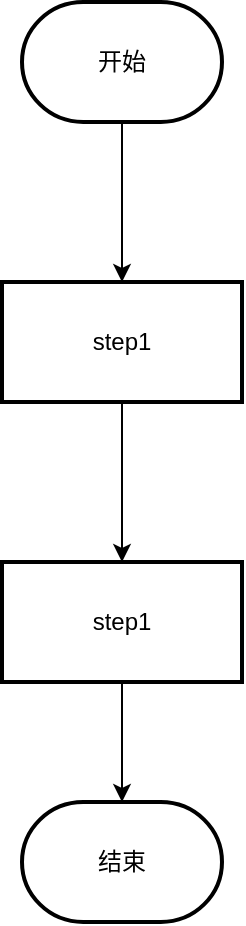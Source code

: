 <mxfile version="14.0.1" type="github">
  <diagram name="Page-1" id="74e2e168-ea6b-b213-b513-2b3c1d86103e">
    <mxGraphModel dx="1038" dy="588" grid="1" gridSize="10" guides="1" tooltips="1" connect="1" arrows="1" fold="1" page="1" pageScale="1" pageWidth="1100" pageHeight="850" background="#ffffff" math="0" shadow="0">
      <root>
        <mxCell id="0" />
        <mxCell id="1" parent="0" />
        <mxCell id="c1xv-bJrXVQKWUMEGjMt-4" value="" style="edgeStyle=orthogonalEdgeStyle;rounded=0;orthogonalLoop=1;jettySize=auto;html=1;" edge="1" parent="1" source="c1xv-bJrXVQKWUMEGjMt-2" target="c1xv-bJrXVQKWUMEGjMt-3">
          <mxGeometry relative="1" as="geometry" />
        </mxCell>
        <mxCell id="c1xv-bJrXVQKWUMEGjMt-2" value="开始" style="strokeWidth=2;html=1;shape=mxgraph.flowchart.terminator;whiteSpace=wrap;" vertex="1" parent="1">
          <mxGeometry x="240" y="120" width="100" height="60" as="geometry" />
        </mxCell>
        <mxCell id="c1xv-bJrXVQKWUMEGjMt-6" value="" style="edgeStyle=orthogonalEdgeStyle;rounded=0;orthogonalLoop=1;jettySize=auto;html=1;" edge="1" parent="1" source="c1xv-bJrXVQKWUMEGjMt-3" target="c1xv-bJrXVQKWUMEGjMt-5">
          <mxGeometry relative="1" as="geometry" />
        </mxCell>
        <mxCell id="c1xv-bJrXVQKWUMEGjMt-3" value="step1" style="whiteSpace=wrap;html=1;strokeWidth=2;" vertex="1" parent="1">
          <mxGeometry x="230" y="260" width="120" height="60" as="geometry" />
        </mxCell>
        <mxCell id="c1xv-bJrXVQKWUMEGjMt-10" value="" style="edgeStyle=orthogonalEdgeStyle;rounded=0;orthogonalLoop=1;jettySize=auto;html=1;" edge="1" parent="1" source="c1xv-bJrXVQKWUMEGjMt-5" target="c1xv-bJrXVQKWUMEGjMt-9">
          <mxGeometry relative="1" as="geometry" />
        </mxCell>
        <mxCell id="c1xv-bJrXVQKWUMEGjMt-5" value="step1" style="whiteSpace=wrap;html=1;strokeWidth=2;" vertex="1" parent="1">
          <mxGeometry x="230" y="400" width="120" height="60" as="geometry" />
        </mxCell>
        <mxCell id="c1xv-bJrXVQKWUMEGjMt-9" value="结束" style="strokeWidth=2;html=1;shape=mxgraph.flowchart.terminator;whiteSpace=wrap;" vertex="1" parent="1">
          <mxGeometry x="240" y="520" width="100" height="60" as="geometry" />
        </mxCell>
      </root>
    </mxGraphModel>
  </diagram>
</mxfile>
